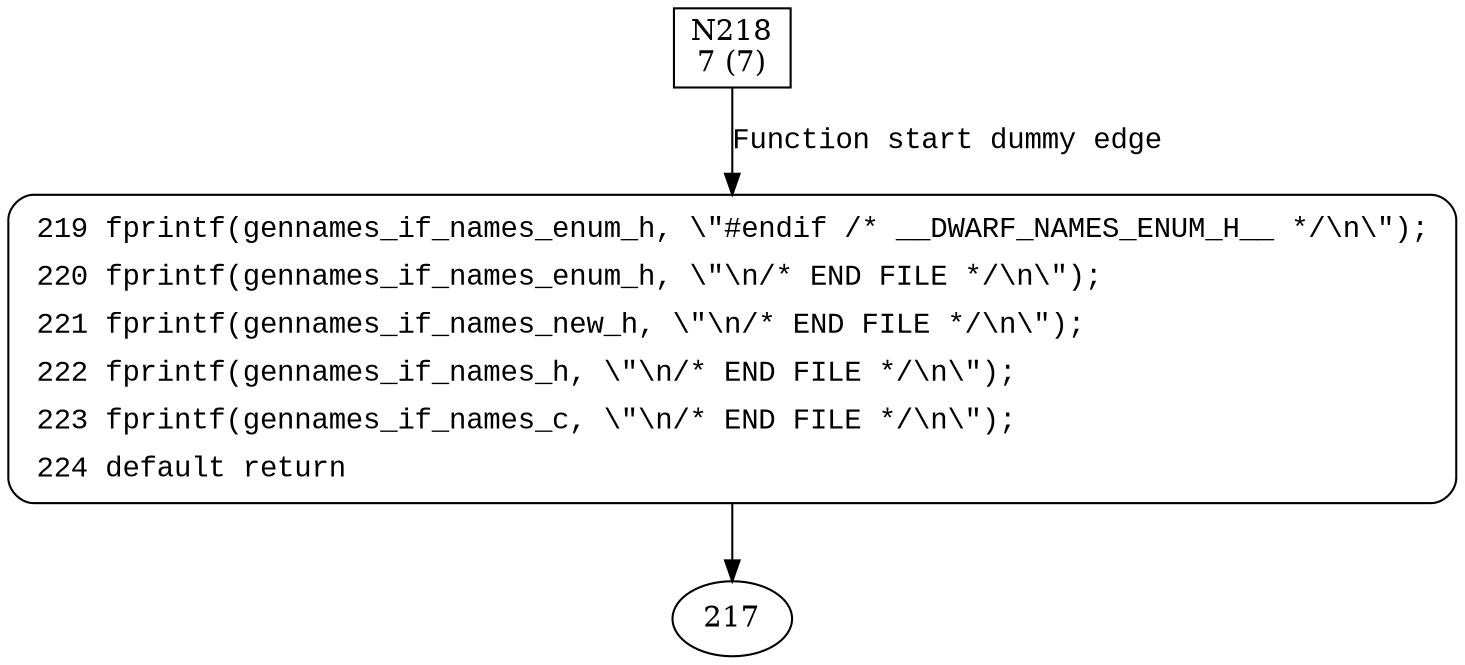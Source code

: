 digraph gennames_iWriteFileTrailers {
218 [shape="box" label="N218\n7 (7)"]
219 [shape="box" label="N219\n6 (6)"]
219 [style="filled,bold" penwidth="1" fillcolor="white" fontname="Courier New" shape="Mrecord" label=<<table border="0" cellborder="0" cellpadding="3" bgcolor="white"><tr><td align="right">219</td><td align="left">fprintf(gennames_if_names_enum_h, \"#endif /* __DWARF_NAMES_ENUM_H__ */\n\");</td></tr><tr><td align="right">220</td><td align="left">fprintf(gennames_if_names_enum_h, \"\n/* END FILE */\n\");</td></tr><tr><td align="right">221</td><td align="left">fprintf(gennames_if_names_new_h, \"\n/* END FILE */\n\");</td></tr><tr><td align="right">222</td><td align="left">fprintf(gennames_if_names_h, \"\n/* END FILE */\n\");</td></tr><tr><td align="right">223</td><td align="left">fprintf(gennames_if_names_c, \"\n/* END FILE */\n\");</td></tr><tr><td align="right">224</td><td align="left">default return</td></tr></table>>]
219 -> 217[label=""]
218 -> 219 [label="Function start dummy edge" fontname="Courier New"]
}
